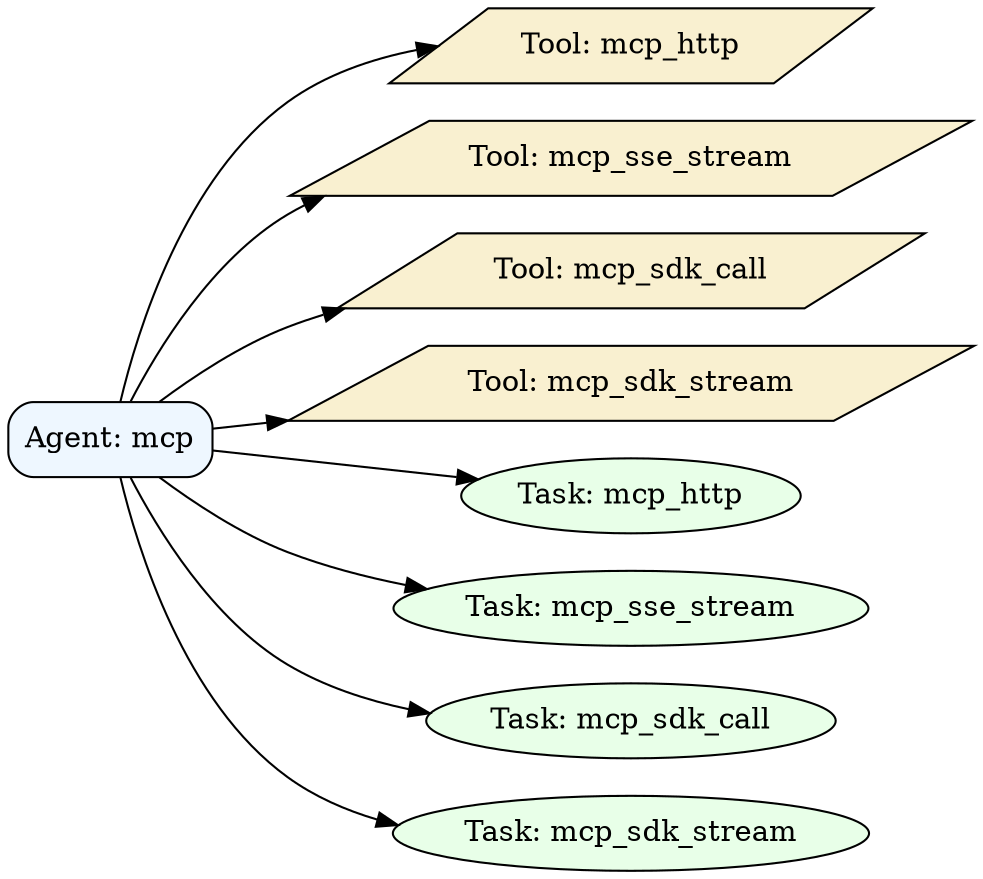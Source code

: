 digraph G {
  rankdir=LR;
  node [shape=box, style=rounded];
  "mcp" [label="Agent: mcp", shape=box, style="rounded,filled", fillcolor="#eef7ff"];
  "tool::mcp::mcp_http" [label="Tool: mcp_http", shape=parallelogram, style=filled, fillcolor="#f9f0d0"];
  "mcp" -> "tool::mcp::mcp_http";
  "tool::mcp::mcp_sse_stream" [label="Tool: mcp_sse_stream", shape=parallelogram, style=filled, fillcolor="#f9f0d0"];
  "mcp" -> "tool::mcp::mcp_sse_stream";
  "tool::mcp::mcp_sdk_call" [label="Tool: mcp_sdk_call", shape=parallelogram, style=filled, fillcolor="#f9f0d0"];
  "mcp" -> "tool::mcp::mcp_sdk_call";
  "tool::mcp::mcp_sdk_stream" [label="Tool: mcp_sdk_stream", shape=parallelogram, style=filled, fillcolor="#f9f0d0"];
  "mcp" -> "tool::mcp::mcp_sdk_stream";
  "task::mcp::mcp_http" [label="Task: mcp_http", shape=oval, style=filled, fillcolor="#e8ffe8"];
  "mcp" -> "task::mcp::mcp_http";
  "task::mcp::mcp_sse_stream" [label="Task: mcp_sse_stream", shape=oval, style=filled, fillcolor="#e8ffe8"];
  "mcp" -> "task::mcp::mcp_sse_stream";
  "task::mcp::mcp_sdk_call" [label="Task: mcp_sdk_call", shape=oval, style=filled, fillcolor="#e8ffe8"];
  "mcp" -> "task::mcp::mcp_sdk_call";
  "task::mcp::mcp_sdk_stream" [label="Task: mcp_sdk_stream", shape=oval, style=filled, fillcolor="#e8ffe8"];
  "mcp" -> "task::mcp::mcp_sdk_stream";
}